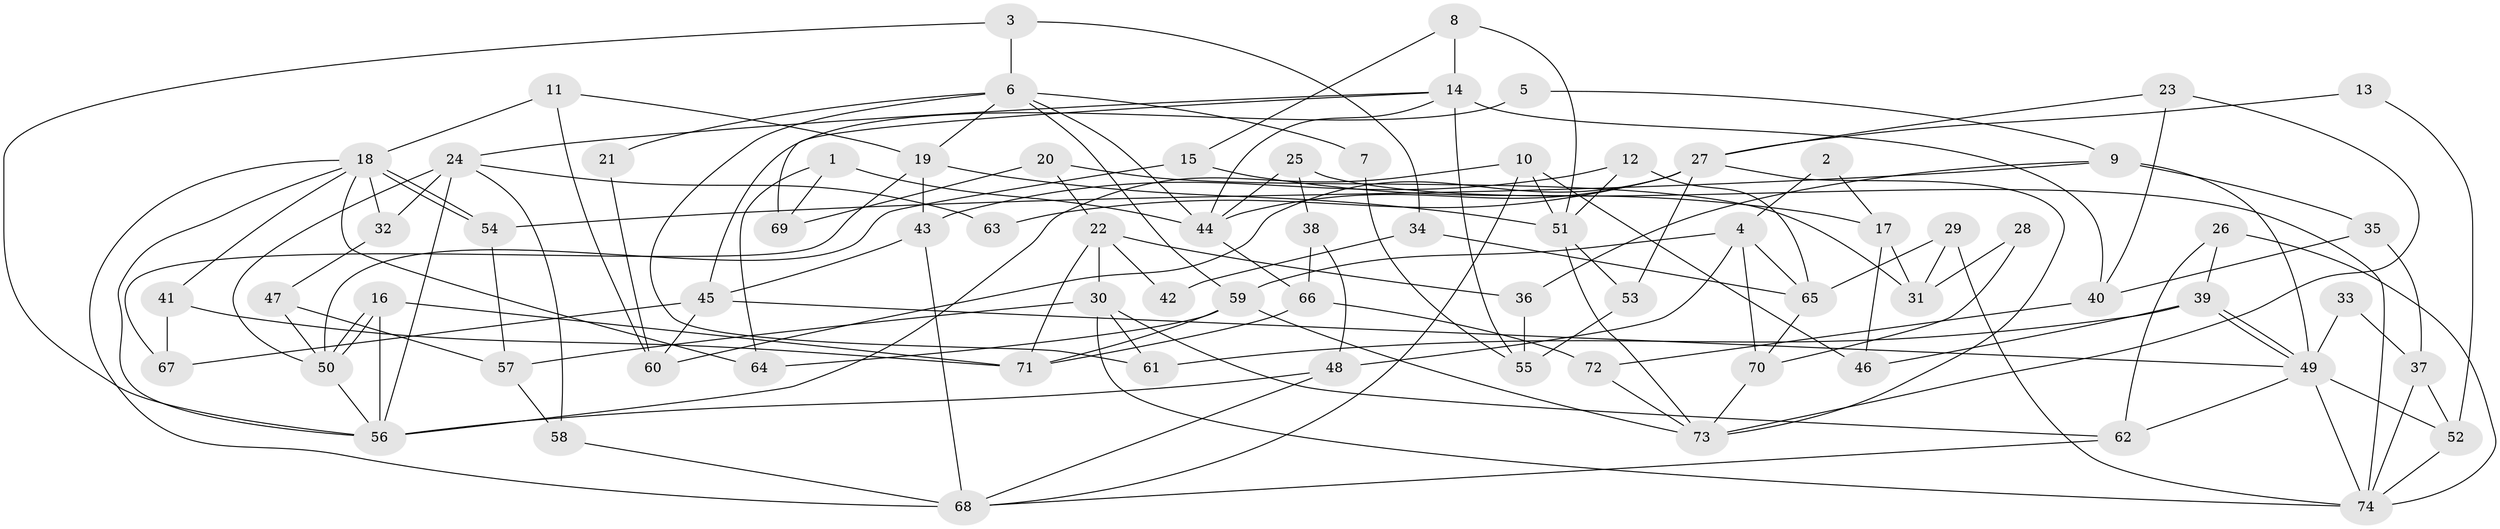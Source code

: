 // Generated by graph-tools (version 1.1) at 2025/50/03/09/25 04:50:25]
// undirected, 74 vertices, 148 edges
graph export_dot {
graph [start="1"]
  node [color=gray90,style=filled];
  1;
  2;
  3;
  4;
  5;
  6;
  7;
  8;
  9;
  10;
  11;
  12;
  13;
  14;
  15;
  16;
  17;
  18;
  19;
  20;
  21;
  22;
  23;
  24;
  25;
  26;
  27;
  28;
  29;
  30;
  31;
  32;
  33;
  34;
  35;
  36;
  37;
  38;
  39;
  40;
  41;
  42;
  43;
  44;
  45;
  46;
  47;
  48;
  49;
  50;
  51;
  52;
  53;
  54;
  55;
  56;
  57;
  58;
  59;
  60;
  61;
  62;
  63;
  64;
  65;
  66;
  67;
  68;
  69;
  70;
  71;
  72;
  73;
  74;
  1 -- 44;
  1 -- 69;
  1 -- 64;
  2 -- 4;
  2 -- 17;
  3 -- 6;
  3 -- 56;
  3 -- 34;
  4 -- 70;
  4 -- 48;
  4 -- 59;
  4 -- 65;
  5 -- 9;
  5 -- 45;
  6 -- 44;
  6 -- 61;
  6 -- 7;
  6 -- 19;
  6 -- 21;
  6 -- 59;
  7 -- 55;
  8 -- 51;
  8 -- 14;
  8 -- 15;
  9 -- 54;
  9 -- 49;
  9 -- 35;
  9 -- 36;
  10 -- 56;
  10 -- 51;
  10 -- 46;
  10 -- 68;
  11 -- 19;
  11 -- 18;
  11 -- 60;
  12 -- 51;
  12 -- 43;
  12 -- 65;
  13 -- 52;
  13 -- 27;
  14 -- 24;
  14 -- 44;
  14 -- 40;
  14 -- 55;
  14 -- 69;
  15 -- 50;
  15 -- 17;
  16 -- 56;
  16 -- 50;
  16 -- 50;
  16 -- 71;
  17 -- 46;
  17 -- 31;
  18 -- 54;
  18 -- 54;
  18 -- 64;
  18 -- 32;
  18 -- 41;
  18 -- 56;
  18 -- 68;
  19 -- 67;
  19 -- 43;
  19 -- 51;
  20 -- 31;
  20 -- 22;
  20 -- 69;
  21 -- 60;
  22 -- 30;
  22 -- 71;
  22 -- 36;
  22 -- 42;
  23 -- 40;
  23 -- 73;
  23 -- 27;
  24 -- 50;
  24 -- 56;
  24 -- 32;
  24 -- 58;
  24 -- 63;
  25 -- 44;
  25 -- 38;
  25 -- 74;
  26 -- 62;
  26 -- 74;
  26 -- 39;
  27 -- 73;
  27 -- 44;
  27 -- 53;
  27 -- 60;
  27 -- 63;
  28 -- 31;
  28 -- 70;
  29 -- 65;
  29 -- 74;
  29 -- 31;
  30 -- 74;
  30 -- 62;
  30 -- 57;
  30 -- 61;
  32 -- 47;
  33 -- 37;
  33 -- 49;
  34 -- 65;
  34 -- 42;
  35 -- 37;
  35 -- 40;
  36 -- 55;
  37 -- 74;
  37 -- 52;
  38 -- 66;
  38 -- 48;
  39 -- 49;
  39 -- 49;
  39 -- 46;
  39 -- 61;
  40 -- 72;
  41 -- 71;
  41 -- 67;
  43 -- 68;
  43 -- 45;
  44 -- 66;
  45 -- 60;
  45 -- 49;
  45 -- 67;
  47 -- 57;
  47 -- 50;
  48 -- 68;
  48 -- 56;
  49 -- 52;
  49 -- 62;
  49 -- 74;
  50 -- 56;
  51 -- 53;
  51 -- 73;
  52 -- 74;
  53 -- 55;
  54 -- 57;
  57 -- 58;
  58 -- 68;
  59 -- 64;
  59 -- 71;
  59 -- 73;
  62 -- 68;
  65 -- 70;
  66 -- 72;
  66 -- 71;
  70 -- 73;
  72 -- 73;
}
